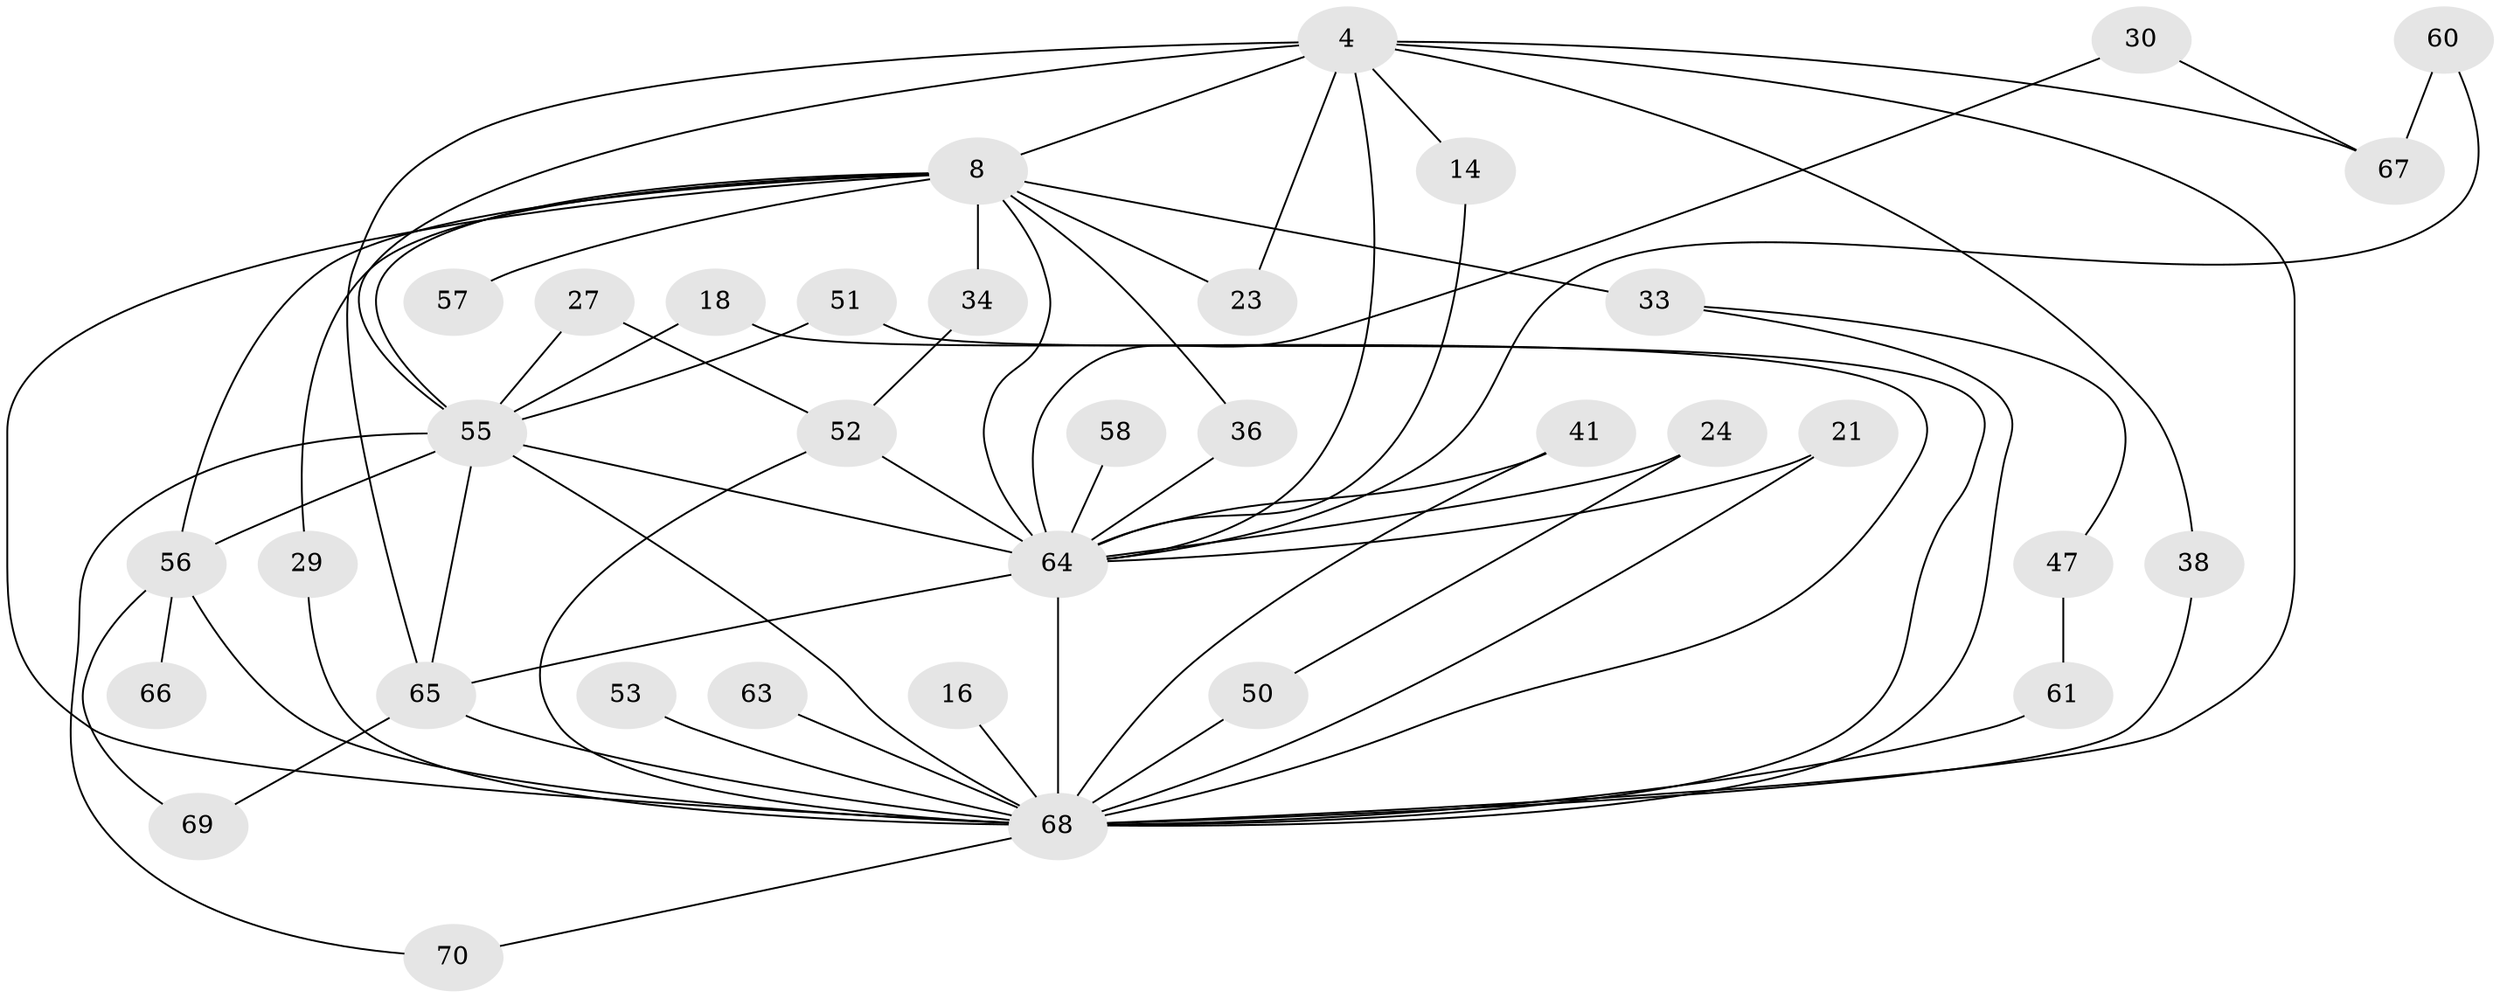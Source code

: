 // original degree distribution, {13: 0.014285714285714285, 21: 0.014285714285714285, 16: 0.02857142857142857, 14: 0.014285714285714285, 15: 0.02857142857142857, 17: 0.02857142857142857, 24: 0.014285714285714285, 5: 0.04285714285714286, 4: 0.08571428571428572, 2: 0.5714285714285714, 6: 0.02857142857142857, 7: 0.014285714285714285, 3: 0.11428571428571428}
// Generated by graph-tools (version 1.1) at 2025/46/03/04/25 21:46:36]
// undirected, 35 vertices, 64 edges
graph export_dot {
graph [start="1"]
  node [color=gray90,style=filled];
  4 [super="+1"];
  8 [super="+3"];
  14;
  16;
  18;
  21;
  23;
  24;
  27;
  29;
  30;
  33 [super="+12+17"];
  34;
  36;
  38;
  41;
  47;
  50 [super="+37"];
  51;
  52 [super="+19+43"];
  53;
  55 [super="+44+6"];
  56 [super="+45+46"];
  57;
  58;
  60;
  61 [super="+13"];
  63;
  64 [super="+20+59+48+10"];
  65 [super="+22+35+31"];
  66 [super="+54"];
  67 [super="+11"];
  68 [super="+42+40+49+9+62"];
  69;
  70;
  4 -- 8 [weight=4];
  4 -- 14;
  4 -- 67 [weight=3];
  4 -- 38;
  4 -- 55 [weight=5];
  4 -- 23;
  4 -- 68 [weight=5];
  4 -- 64 [weight=4];
  4 -- 65;
  8 -- 33 [weight=3];
  8 -- 56 [weight=2];
  8 -- 57 [weight=2];
  8 -- 64 [weight=6];
  8 -- 34;
  8 -- 36;
  8 -- 23;
  8 -- 29;
  8 -- 68 [weight=6];
  8 -- 55 [weight=4];
  14 -- 64;
  16 -- 68;
  18 -- 68;
  18 -- 55;
  21 -- 68;
  21 -- 64;
  24 -- 50;
  24 -- 64 [weight=2];
  27 -- 52;
  27 -- 55;
  29 -- 68;
  30 -- 67;
  30 -- 64;
  33 -- 47;
  33 -- 68;
  34 -- 52;
  36 -- 64;
  38 -- 68;
  41 -- 68;
  41 -- 64;
  47 -- 61;
  50 -- 68 [weight=2];
  51 -- 68;
  51 -- 55;
  52 -- 68;
  52 -- 64 [weight=3];
  53 -- 68;
  55 -- 68 [weight=7];
  55 -- 65 [weight=3];
  55 -- 70;
  55 -- 56 [weight=2];
  55 -- 64 [weight=4];
  56 -- 66 [weight=3];
  56 -- 68 [weight=2];
  56 -- 69;
  58 -- 64 [weight=2];
  60 -- 67;
  60 -- 64;
  61 -- 68 [weight=3];
  63 -- 68;
  64 -- 68 [weight=8];
  64 -- 65;
  65 -- 69;
  65 -- 68;
  68 -- 70;
}
